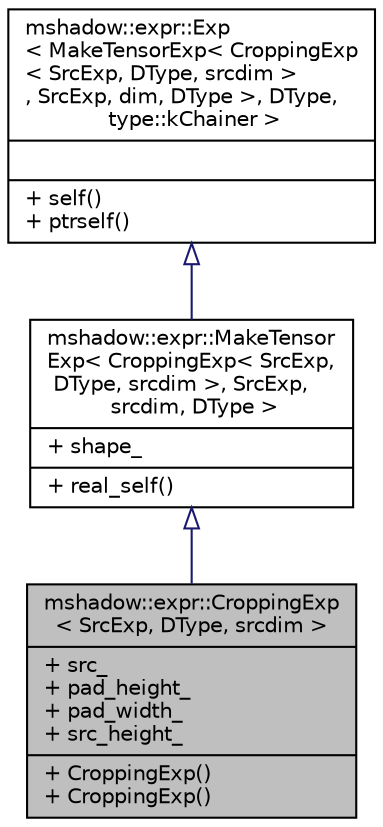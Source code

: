 digraph "mshadow::expr::CroppingExp&lt; SrcExp, DType, srcdim &gt;"
{
 // LATEX_PDF_SIZE
  edge [fontname="Helvetica",fontsize="10",labelfontname="Helvetica",labelfontsize="10"];
  node [fontname="Helvetica",fontsize="10",shape=record];
  Node1 [label="{mshadow::expr::CroppingExp\l\< SrcExp, DType, srcdim \>\n|+ src_\l+ pad_height_\l+ pad_width_\l+ src_height_\l|+ CroppingExp()\l+ CroppingExp()\l}",height=0.2,width=0.4,color="black", fillcolor="grey75", style="filled", fontcolor="black",tooltip="crop expression, cut off the boundary region, reverse operation of padding"];
  Node2 -> Node1 [dir="back",color="midnightblue",fontsize="10",style="solid",arrowtail="onormal",fontname="Helvetica"];
  Node2 [label="{mshadow::expr::MakeTensor\lExp\< CroppingExp\< SrcExp,\l DType, srcdim \>, SrcExp,\l srcdim, DType \>\n|+ shape_\l|+ real_self()\l}",height=0.2,width=0.4,color="black", fillcolor="white", style="filled",URL="$structmshadow_1_1expr_1_1MakeTensorExp.html",tooltip=" "];
  Node3 -> Node2 [dir="back",color="midnightblue",fontsize="10",style="solid",arrowtail="onormal",fontname="Helvetica"];
  Node3 [label="{mshadow::expr::Exp\l\< MakeTensorExp\< CroppingExp\l\< SrcExp, DType, srcdim \>\l, SrcExp, dim, DType \>, DType,\l type::kChainer \>\n||+ self()\l+ ptrself()\l}",height=0.2,width=0.4,color="black", fillcolor="white", style="filled",URL="$structmshadow_1_1expr_1_1Exp.html",tooltip=" "];
}
